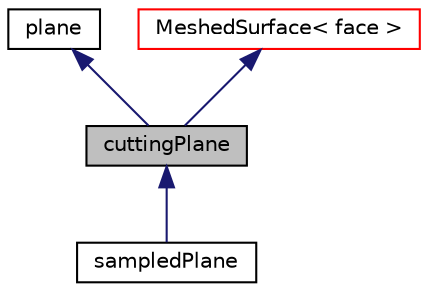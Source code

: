 digraph "cuttingPlane"
{
  bgcolor="transparent";
  edge [fontname="Helvetica",fontsize="10",labelfontname="Helvetica",labelfontsize="10"];
  node [fontname="Helvetica",fontsize="10",shape=record];
  Node1 [label="cuttingPlane",height=0.2,width=0.4,color="black", fillcolor="grey75", style="filled", fontcolor="black"];
  Node2 -> Node1 [dir="back",color="midnightblue",fontsize="10",style="solid",fontname="Helvetica"];
  Node2 [label="plane",height=0.2,width=0.4,color="black",URL="$a01901.html",tooltip="Geometric class that creates a 2D plane and can return the intersection point between a line and the ..."];
  Node3 -> Node1 [dir="back",color="midnightblue",fontsize="10",style="solid",fontname="Helvetica"];
  Node3 [label="MeshedSurface\< face \>",height=0.2,width=0.4,color="red",URL="$a01504.html"];
  Node1 -> Node4 [dir="back",color="midnightblue",fontsize="10",style="solid",fontname="Helvetica"];
  Node4 [label="sampledPlane",height=0.2,width=0.4,color="black",URL="$a02306.html",tooltip="A sampledSurface defined by a cuttingPlane. Triangulated by default. "];
}
